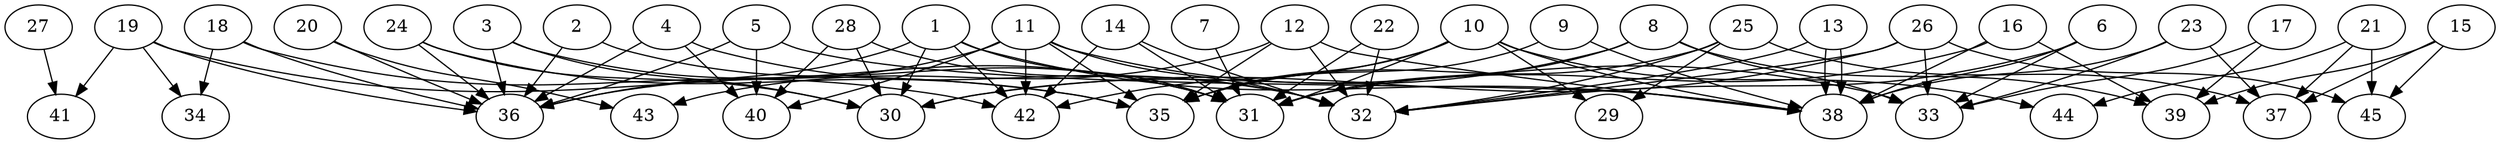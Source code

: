 // DAG automatically generated by daggen at Thu Oct  3 14:07:25 2019
// ./daggen --dot -n 45 --ccr 0.5 --fat 0.9 --regular 0.9 --density 0.5 --mindata 5242880 --maxdata 52428800 
digraph G {
  1 [size="40454144", alpha="0.18", expect_size="20227072"] 
  1 -> 30 [size ="20227072"]
  1 -> 31 [size ="20227072"]
  1 -> 36 [size ="20227072"]
  1 -> 38 [size ="20227072"]
  1 -> 42 [size ="20227072"]
  2 [size="98549760", alpha="0.01", expect_size="49274880"] 
  2 -> 31 [size ="49274880"]
  2 -> 36 [size ="49274880"]
  3 [size="49405952", alpha="0.18", expect_size="24702976"] 
  3 -> 30 [size ="24702976"]
  3 -> 31 [size ="24702976"]
  3 -> 36 [size ="24702976"]
  4 [size="20324352", alpha="0.02", expect_size="10162176"] 
  4 -> 32 [size ="10162176"]
  4 -> 36 [size ="10162176"]
  4 -> 40 [size ="10162176"]
  5 [size="45869056", alpha="0.04", expect_size="22934528"] 
  5 -> 36 [size ="22934528"]
  5 -> 38 [size ="22934528"]
  5 -> 40 [size ="22934528"]
  6 [size="86054912", alpha="0.10", expect_size="43027456"] 
  6 -> 32 [size ="43027456"]
  6 -> 33 [size ="43027456"]
  6 -> 38 [size ="43027456"]
  7 [size="48486400", alpha="0.16", expect_size="24243200"] 
  7 -> 31 [size ="24243200"]
  8 [size="97089536", alpha="0.04", expect_size="48544768"] 
  8 -> 30 [size ="48544768"]
  8 -> 31 [size ="48544768"]
  8 -> 33 [size ="48544768"]
  8 -> 39 [size ="48544768"]
  9 [size="82116608", alpha="0.17", expect_size="41058304"] 
  9 -> 35 [size ="41058304"]
  9 -> 38 [size ="41058304"]
  10 [size="71340032", alpha="0.02", expect_size="35670016"] 
  10 -> 29 [size ="35670016"]
  10 -> 31 [size ="35670016"]
  10 -> 35 [size ="35670016"]
  10 -> 38 [size ="35670016"]
  10 -> 42 [size ="35670016"]
  10 -> 44 [size ="35670016"]
  11 [size="66490368", alpha="0.07", expect_size="33245184"] 
  11 -> 32 [size ="33245184"]
  11 -> 33 [size ="33245184"]
  11 -> 35 [size ="33245184"]
  11 -> 36 [size ="33245184"]
  11 -> 40 [size ="33245184"]
  11 -> 42 [size ="33245184"]
  12 [size="59199488", alpha="0.12", expect_size="29599744"] 
  12 -> 32 [size ="29599744"]
  12 -> 35 [size ="29599744"]
  12 -> 38 [size ="29599744"]
  12 -> 43 [size ="29599744"]
  13 [size="64225280", alpha="0.03", expect_size="32112640"] 
  13 -> 32 [size ="32112640"]
  13 -> 38 [size ="32112640"]
  13 -> 38 [size ="32112640"]
  14 [size="57049088", alpha="0.02", expect_size="28524544"] 
  14 -> 31 [size ="28524544"]
  14 -> 32 [size ="28524544"]
  14 -> 42 [size ="28524544"]
  15 [size="65902592", alpha="0.00", expect_size="32951296"] 
  15 -> 37 [size ="32951296"]
  15 -> 39 [size ="32951296"]
  15 -> 45 [size ="32951296"]
  16 [size="83423232", alpha="0.15", expect_size="41711616"] 
  16 -> 31 [size ="41711616"]
  16 -> 38 [size ="41711616"]
  16 -> 39 [size ="41711616"]
  17 [size="38488064", alpha="0.03", expect_size="19244032"] 
  17 -> 33 [size ="19244032"]
  17 -> 39 [size ="19244032"]
  18 [size="19900416", alpha="0.17", expect_size="9950208"] 
  18 -> 34 [size ="9950208"]
  18 -> 36 [size ="9950208"]
  18 -> 42 [size ="9950208"]
  19 [size="40415232", alpha="0.06", expect_size="20207616"] 
  19 -> 34 [size ="20207616"]
  19 -> 35 [size ="20207616"]
  19 -> 36 [size ="20207616"]
  19 -> 41 [size ="20207616"]
  20 [size="24465408", alpha="0.03", expect_size="12232704"] 
  20 -> 36 [size ="12232704"]
  20 -> 43 [size ="12232704"]
  21 [size="34220032", alpha="0.05", expect_size="17110016"] 
  21 -> 37 [size ="17110016"]
  21 -> 44 [size ="17110016"]
  21 -> 45 [size ="17110016"]
  22 [size="69416960", alpha="0.07", expect_size="34708480"] 
  22 -> 31 [size ="34708480"]
  22 -> 32 [size ="34708480"]
  23 [size="33165312", alpha="0.16", expect_size="16582656"] 
  23 -> 33 [size ="16582656"]
  23 -> 37 [size ="16582656"]
  23 -> 38 [size ="16582656"]
  24 [size="47513600", alpha="0.08", expect_size="23756800"] 
  24 -> 30 [size ="23756800"]
  24 -> 35 [size ="23756800"]
  24 -> 36 [size ="23756800"]
  25 [size="55767040", alpha="0.07", expect_size="27883520"] 
  25 -> 29 [size ="27883520"]
  25 -> 32 [size ="27883520"]
  25 -> 35 [size ="27883520"]
  25 -> 37 [size ="27883520"]
  26 [size="56283136", alpha="0.03", expect_size="28141568"] 
  26 -> 30 [size ="28141568"]
  26 -> 32 [size ="28141568"]
  26 -> 33 [size ="28141568"]
  26 -> 45 [size ="28141568"]
  27 [size="30900224", alpha="0.06", expect_size="15450112"] 
  27 -> 41 [size ="15450112"]
  28 [size="45328384", alpha="0.07", expect_size="22664192"] 
  28 -> 30 [size ="22664192"]
  28 -> 32 [size ="22664192"]
  28 -> 40 [size ="22664192"]
  29 [size="32221184", alpha="0.04", expect_size="16110592"] 
  30 [size="62007296", alpha="0.14", expect_size="31003648"] 
  31 [size="74604544", alpha="0.15", expect_size="37302272"] 
  32 [size="99983360", alpha="0.07", expect_size="49991680"] 
  33 [size="37464064", alpha="0.11", expect_size="18732032"] 
  34 [size="20340736", alpha="0.04", expect_size="10170368"] 
  35 [size="58454016", alpha="0.09", expect_size="29227008"] 
  36 [size="92815360", alpha="0.09", expect_size="46407680"] 
  37 [size="104624128", alpha="0.15", expect_size="52312064"] 
  38 [size="37511168", alpha="0.04", expect_size="18755584"] 
  39 [size="72450048", alpha="0.18", expect_size="36225024"] 
  40 [size="92332032", alpha="0.16", expect_size="46166016"] 
  41 [size="63639552", alpha="0.19", expect_size="31819776"] 
  42 [size="42379264", alpha="0.14", expect_size="21189632"] 
  43 [size="77262848", alpha="0.14", expect_size="38631424"] 
  44 [size="33290240", alpha="0.01", expect_size="16645120"] 
  45 [size="51396608", alpha="0.19", expect_size="25698304"] 
}
